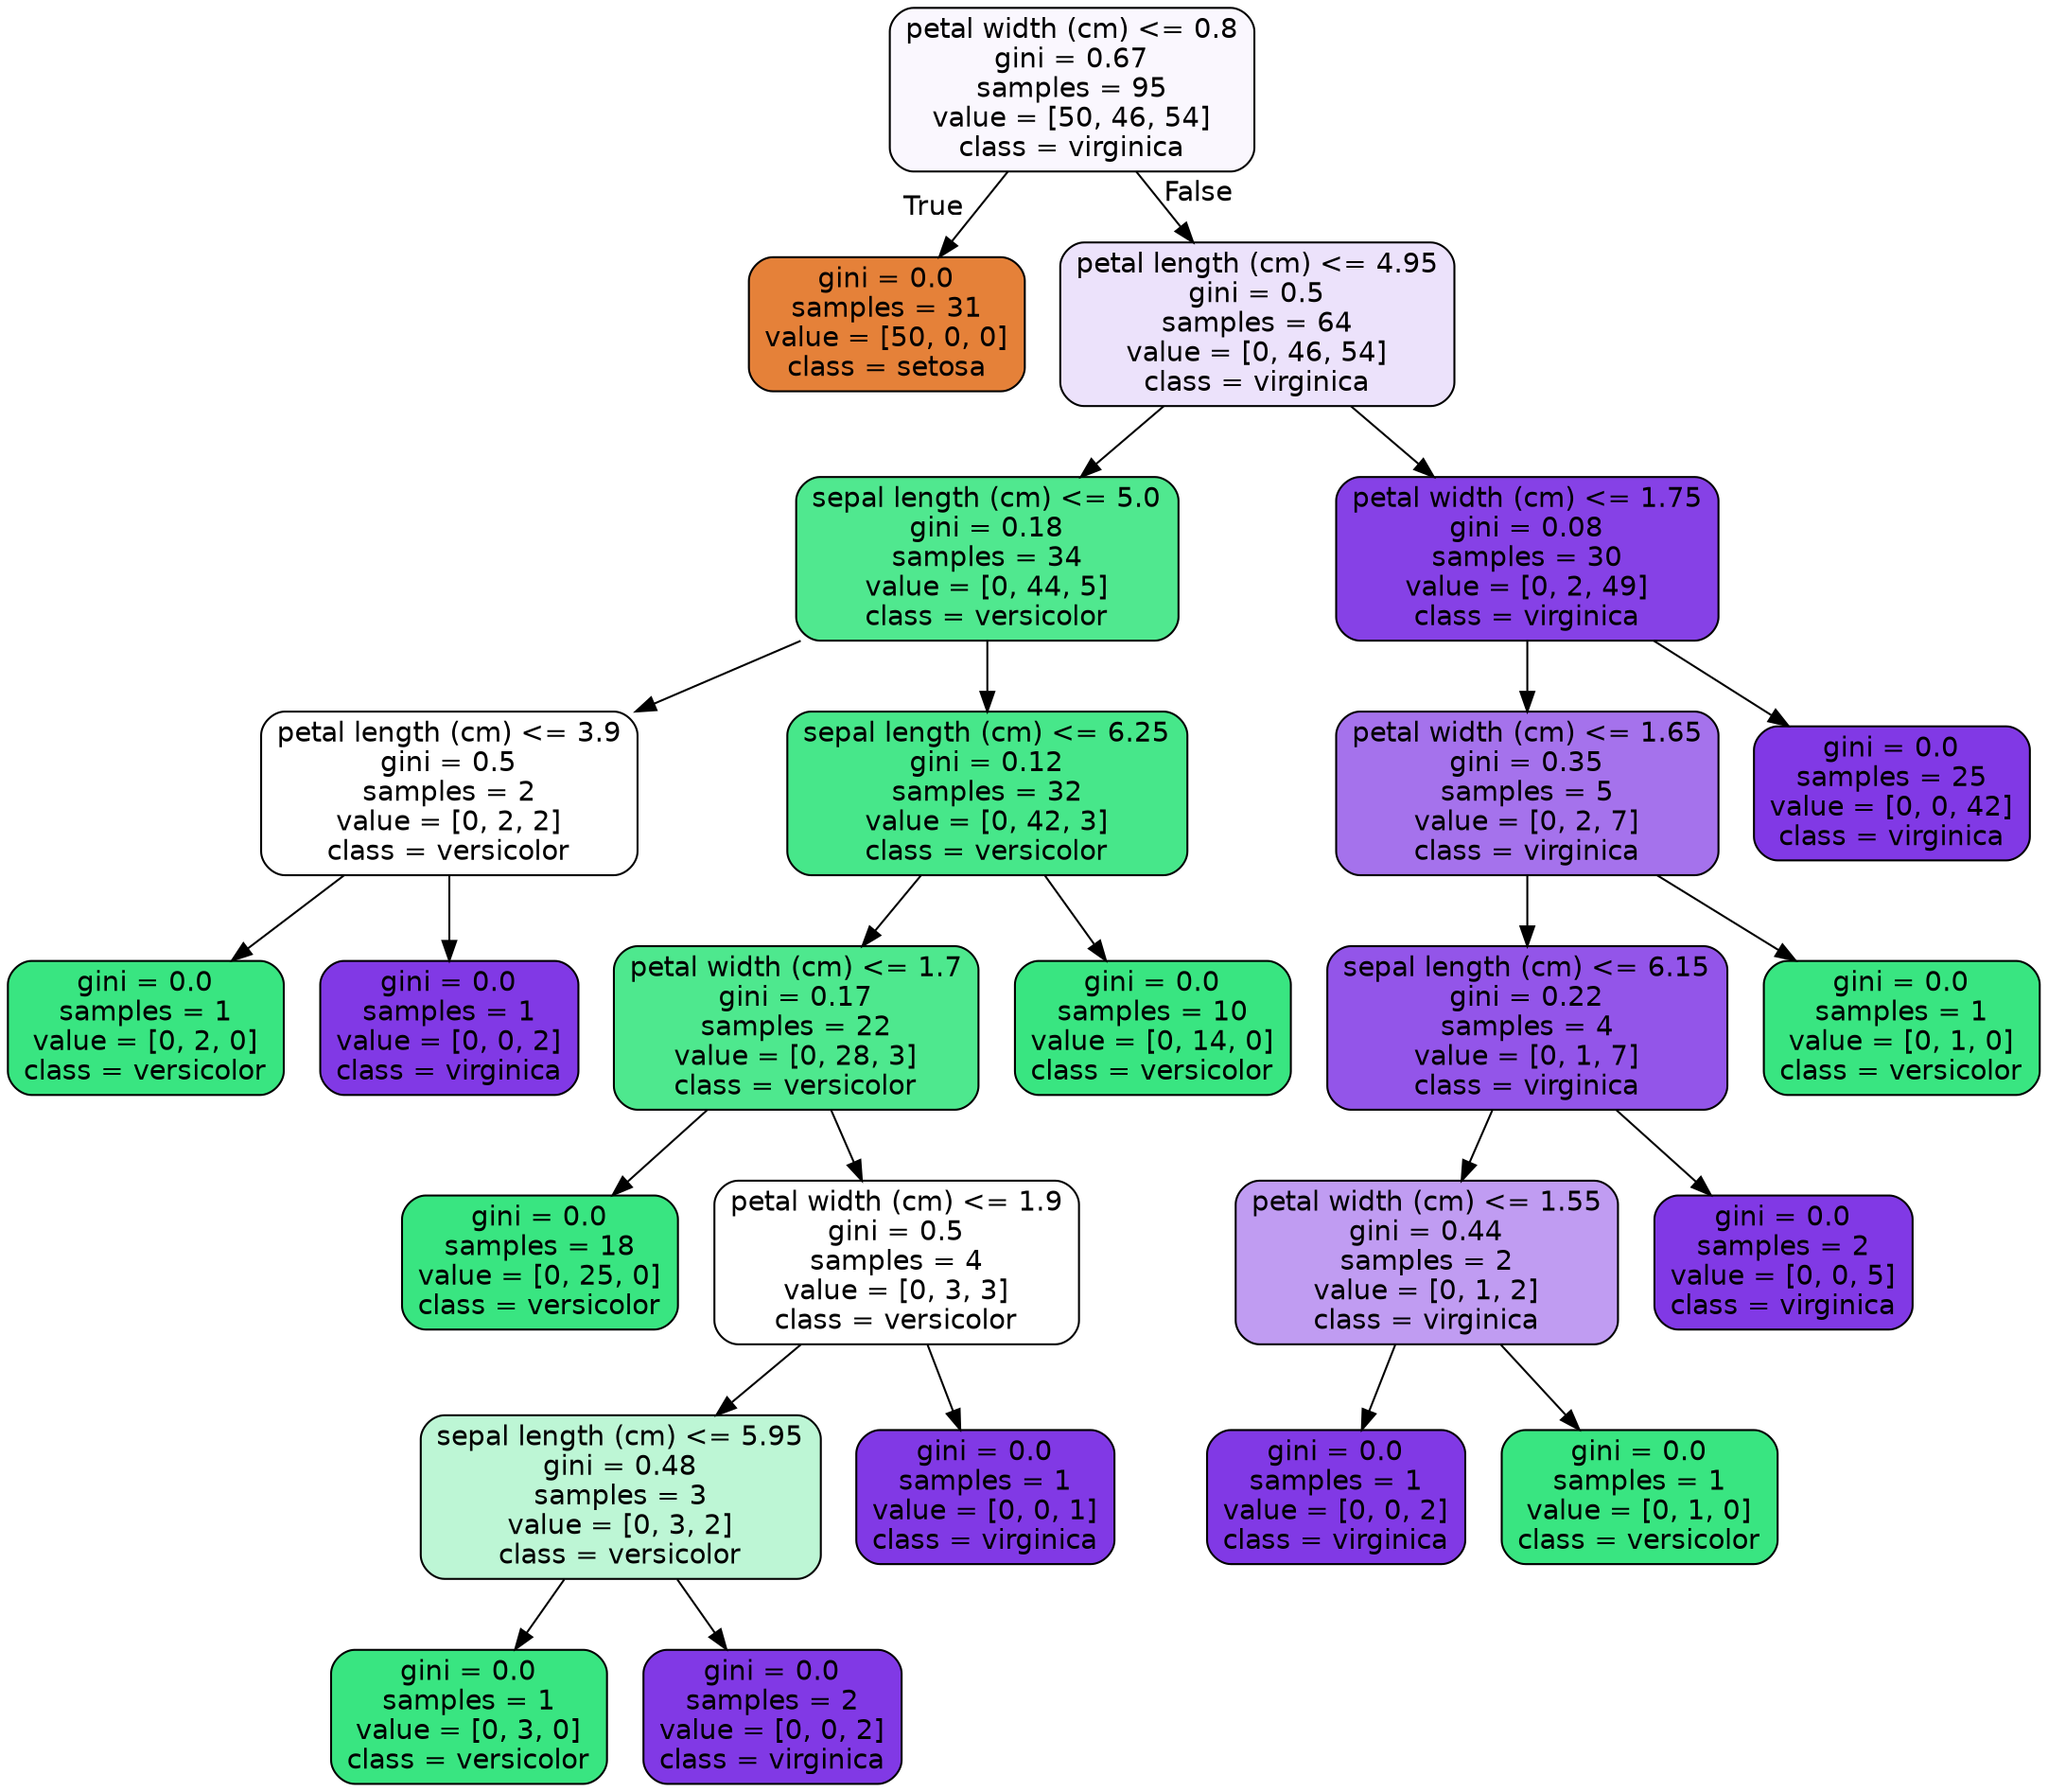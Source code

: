 digraph Tree {
node [shape=box, style="filled, rounded", color="black", fontname=helvetica] ;
edge [fontname=helvetica] ;
0 [label="petal width (cm) <= 0.8\ngini = 0.67\nsamples = 95\nvalue = [50, 46, 54]\nclass = virginica", fillcolor="#faf7fe"] ;
1 [label="gini = 0.0\nsamples = 31\nvalue = [50, 0, 0]\nclass = setosa", fillcolor="#e58139"] ;
0 -> 1 [labeldistance=2.5, labelangle=45, headlabel="True"] ;
2 [label="petal length (cm) <= 4.95\ngini = 0.5\nsamples = 64\nvalue = [0, 46, 54]\nclass = virginica", fillcolor="#ece2fb"] ;
0 -> 2 [labeldistance=2.5, labelangle=-45, headlabel="False"] ;
3 [label="sepal length (cm) <= 5.0\ngini = 0.18\nsamples = 34\nvalue = [0, 44, 5]\nclass = versicolor", fillcolor="#50e88f"] ;
2 -> 3 ;
4 [label="petal length (cm) <= 3.9\ngini = 0.5\nsamples = 2\nvalue = [0, 2, 2]\nclass = versicolor", fillcolor="#ffffff"] ;
3 -> 4 ;
5 [label="gini = 0.0\nsamples = 1\nvalue = [0, 2, 0]\nclass = versicolor", fillcolor="#39e581"] ;
4 -> 5 ;
6 [label="gini = 0.0\nsamples = 1\nvalue = [0, 0, 2]\nclass = virginica", fillcolor="#8139e5"] ;
4 -> 6 ;
7 [label="sepal length (cm) <= 6.25\ngini = 0.12\nsamples = 32\nvalue = [0, 42, 3]\nclass = versicolor", fillcolor="#47e78a"] ;
3 -> 7 ;
8 [label="petal width (cm) <= 1.7\ngini = 0.17\nsamples = 22\nvalue = [0, 28, 3]\nclass = versicolor", fillcolor="#4ee88e"] ;
7 -> 8 ;
9 [label="gini = 0.0\nsamples = 18\nvalue = [0, 25, 0]\nclass = versicolor", fillcolor="#39e581"] ;
8 -> 9 ;
10 [label="petal width (cm) <= 1.9\ngini = 0.5\nsamples = 4\nvalue = [0, 3, 3]\nclass = versicolor", fillcolor="#ffffff"] ;
8 -> 10 ;
11 [label="sepal length (cm) <= 5.95\ngini = 0.48\nsamples = 3\nvalue = [0, 3, 2]\nclass = versicolor", fillcolor="#bdf6d5"] ;
10 -> 11 ;
12 [label="gini = 0.0\nsamples = 1\nvalue = [0, 3, 0]\nclass = versicolor", fillcolor="#39e581"] ;
11 -> 12 ;
13 [label="gini = 0.0\nsamples = 2\nvalue = [0, 0, 2]\nclass = virginica", fillcolor="#8139e5"] ;
11 -> 13 ;
14 [label="gini = 0.0\nsamples = 1\nvalue = [0, 0, 1]\nclass = virginica", fillcolor="#8139e5"] ;
10 -> 14 ;
15 [label="gini = 0.0\nsamples = 10\nvalue = [0, 14, 0]\nclass = versicolor", fillcolor="#39e581"] ;
7 -> 15 ;
16 [label="petal width (cm) <= 1.75\ngini = 0.08\nsamples = 30\nvalue = [0, 2, 49]\nclass = virginica", fillcolor="#8641e6"] ;
2 -> 16 ;
17 [label="petal width (cm) <= 1.65\ngini = 0.35\nsamples = 5\nvalue = [0, 2, 7]\nclass = virginica", fillcolor="#a572ec"] ;
16 -> 17 ;
18 [label="sepal length (cm) <= 6.15\ngini = 0.22\nsamples = 4\nvalue = [0, 1, 7]\nclass = virginica", fillcolor="#9355e9"] ;
17 -> 18 ;
19 [label="petal width (cm) <= 1.55\ngini = 0.44\nsamples = 2\nvalue = [0, 1, 2]\nclass = virginica", fillcolor="#c09cf2"] ;
18 -> 19 ;
20 [label="gini = 0.0\nsamples = 1\nvalue = [0, 0, 2]\nclass = virginica", fillcolor="#8139e5"] ;
19 -> 20 ;
21 [label="gini = 0.0\nsamples = 1\nvalue = [0, 1, 0]\nclass = versicolor", fillcolor="#39e581"] ;
19 -> 21 ;
22 [label="gini = 0.0\nsamples = 2\nvalue = [0, 0, 5]\nclass = virginica", fillcolor="#8139e5"] ;
18 -> 22 ;
23 [label="gini = 0.0\nsamples = 1\nvalue = [0, 1, 0]\nclass = versicolor", fillcolor="#39e581"] ;
17 -> 23 ;
24 [label="gini = 0.0\nsamples = 25\nvalue = [0, 0, 42]\nclass = virginica", fillcolor="#8139e5"] ;
16 -> 24 ;
}